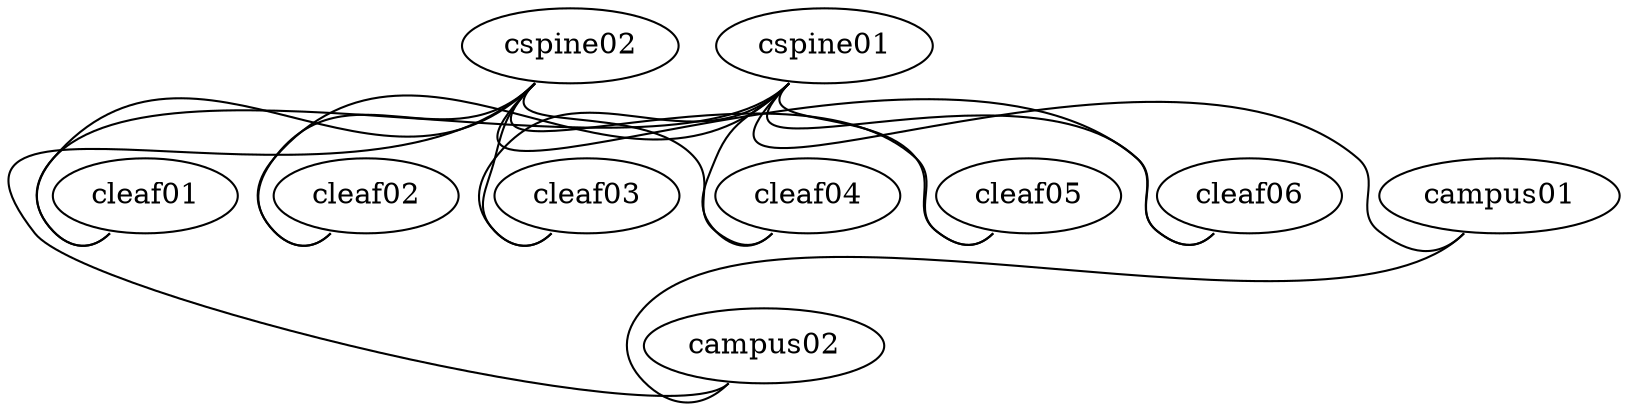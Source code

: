 graph vx {
 "cspine01" [function="spine" os="CumulusCommunity/cumulus-vx" version="3.5.3" memory="1024" config="./helper_scripts/extra_switch_config.sh" mgmt_ip="192.168.200.101"]
 "cspine02" [function="spine" os="CumulusCommunity/cumulus-vx" version="3.5.3" memory="1024" config="./helper_scripts/extra_switch_config.sh" mgmt_ip="192.168.200.102"]
 "cleaf01" [function="leaf" os="CumulusCommunity/cumulus-vx" version="3.5.3" memory="1024" config="./helper_scripts/extra_switch_config.sh" mgmt_ip="192.168.200.1"]
 "cleaf02" [function="leaf" os="CumulusCommunity/cumulus-vx" version="3.5.3" memory="1024" config="./helper_scripts/extra_switch_config.sh" mgmt_ip="192.168.200.2"]
 "cleaf03" [function="leaf" os="CumulusCommunity/cumulus-vx" version="3.5.3" memory="1024" config="./helper_scripts/extra_switch_config.sh" mgmt_ip="192.168.200.3"]
 "cleaf04" [function="leaf" os="CumulusCommunity/cumulus-vx" version="3.5.3" memory="1024" config="./helper_scripts/extra_switch_config.sh" mgmt_ip="192.168.200.4"]
 "cleaf05" [function="leaf" os="CumulusCommunity/cumulus-vx" version="3.5.3" memory="1024" config="./helper_scripts/extra_switch_config.sh" mgmt_ip="192.168.200.5"]
 "cleaf06" [function="leaf" os="CumulusCommunity/cumulus-vx" version="3.5.3" memory="1024" config="./helper_scripts/extra_switch_config.sh" mgmt_ip="192.168.200.6"]
 "campus01" [function="leaf" os="CumulusCommunity/cumulus-vx" version="3.5.3" memory="1024" config="./helper_scripts/extra_switch_config.sh" mgmt_ip="192.168.200.201"]
 "campus02" [function="leaf" os="CumulusCommunity/cumulus-vx" version="3.5.3" memory="1024" config="./helper_scripts/extra_switch_config.sh" mgmt_ip="192.168.200.202"]

 "cspine01":"swp1" -- "cleaf01":"swp31"
 "cspine01":"swp2" -- "cleaf02":"swp31"
 "cspine01":"swp3" -- "cleaf03":"swp31"
 "cspine01":"swp4" -- "cleaf04":"swp31"
 "cspine01":"swp5" -- "cleaf05":"swp31"
 "cspine01":"swp6" -- "cleaf06":"swp31"

 "cspine02":"swp1" -- "cleaf01":"swp32"
 "cspine02":"swp2" -- "cleaf02":"swp32"
 "cspine02":"swp3" -- "cleaf03":"swp32"
 "cspine02":"swp4" -- "cleaf04":"swp32"
 "cspine02":"swp5" -- "cleaf05":"swp32"
 "cspine02":"swp6" -- "cleaf06":"swp32"

 "cspine01":"swp7" -- "campus01":"swp1"
 "cspine02":"swp7" -- "campus02":"swp1"

 "campus01":"swp2" -- "campus02":"swp2"
}
